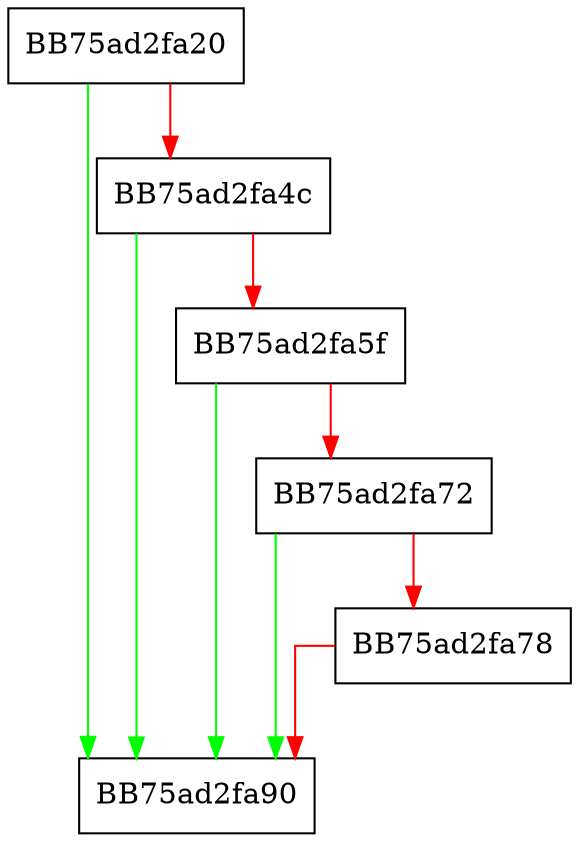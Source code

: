digraph GetAttributePriority {
  node [shape="box"];
  graph [splines=ortho];
  BB75ad2fa20 -> BB75ad2fa90 [color="green"];
  BB75ad2fa20 -> BB75ad2fa4c [color="red"];
  BB75ad2fa4c -> BB75ad2fa90 [color="green"];
  BB75ad2fa4c -> BB75ad2fa5f [color="red"];
  BB75ad2fa5f -> BB75ad2fa90 [color="green"];
  BB75ad2fa5f -> BB75ad2fa72 [color="red"];
  BB75ad2fa72 -> BB75ad2fa90 [color="green"];
  BB75ad2fa72 -> BB75ad2fa78 [color="red"];
  BB75ad2fa78 -> BB75ad2fa90 [color="red"];
}